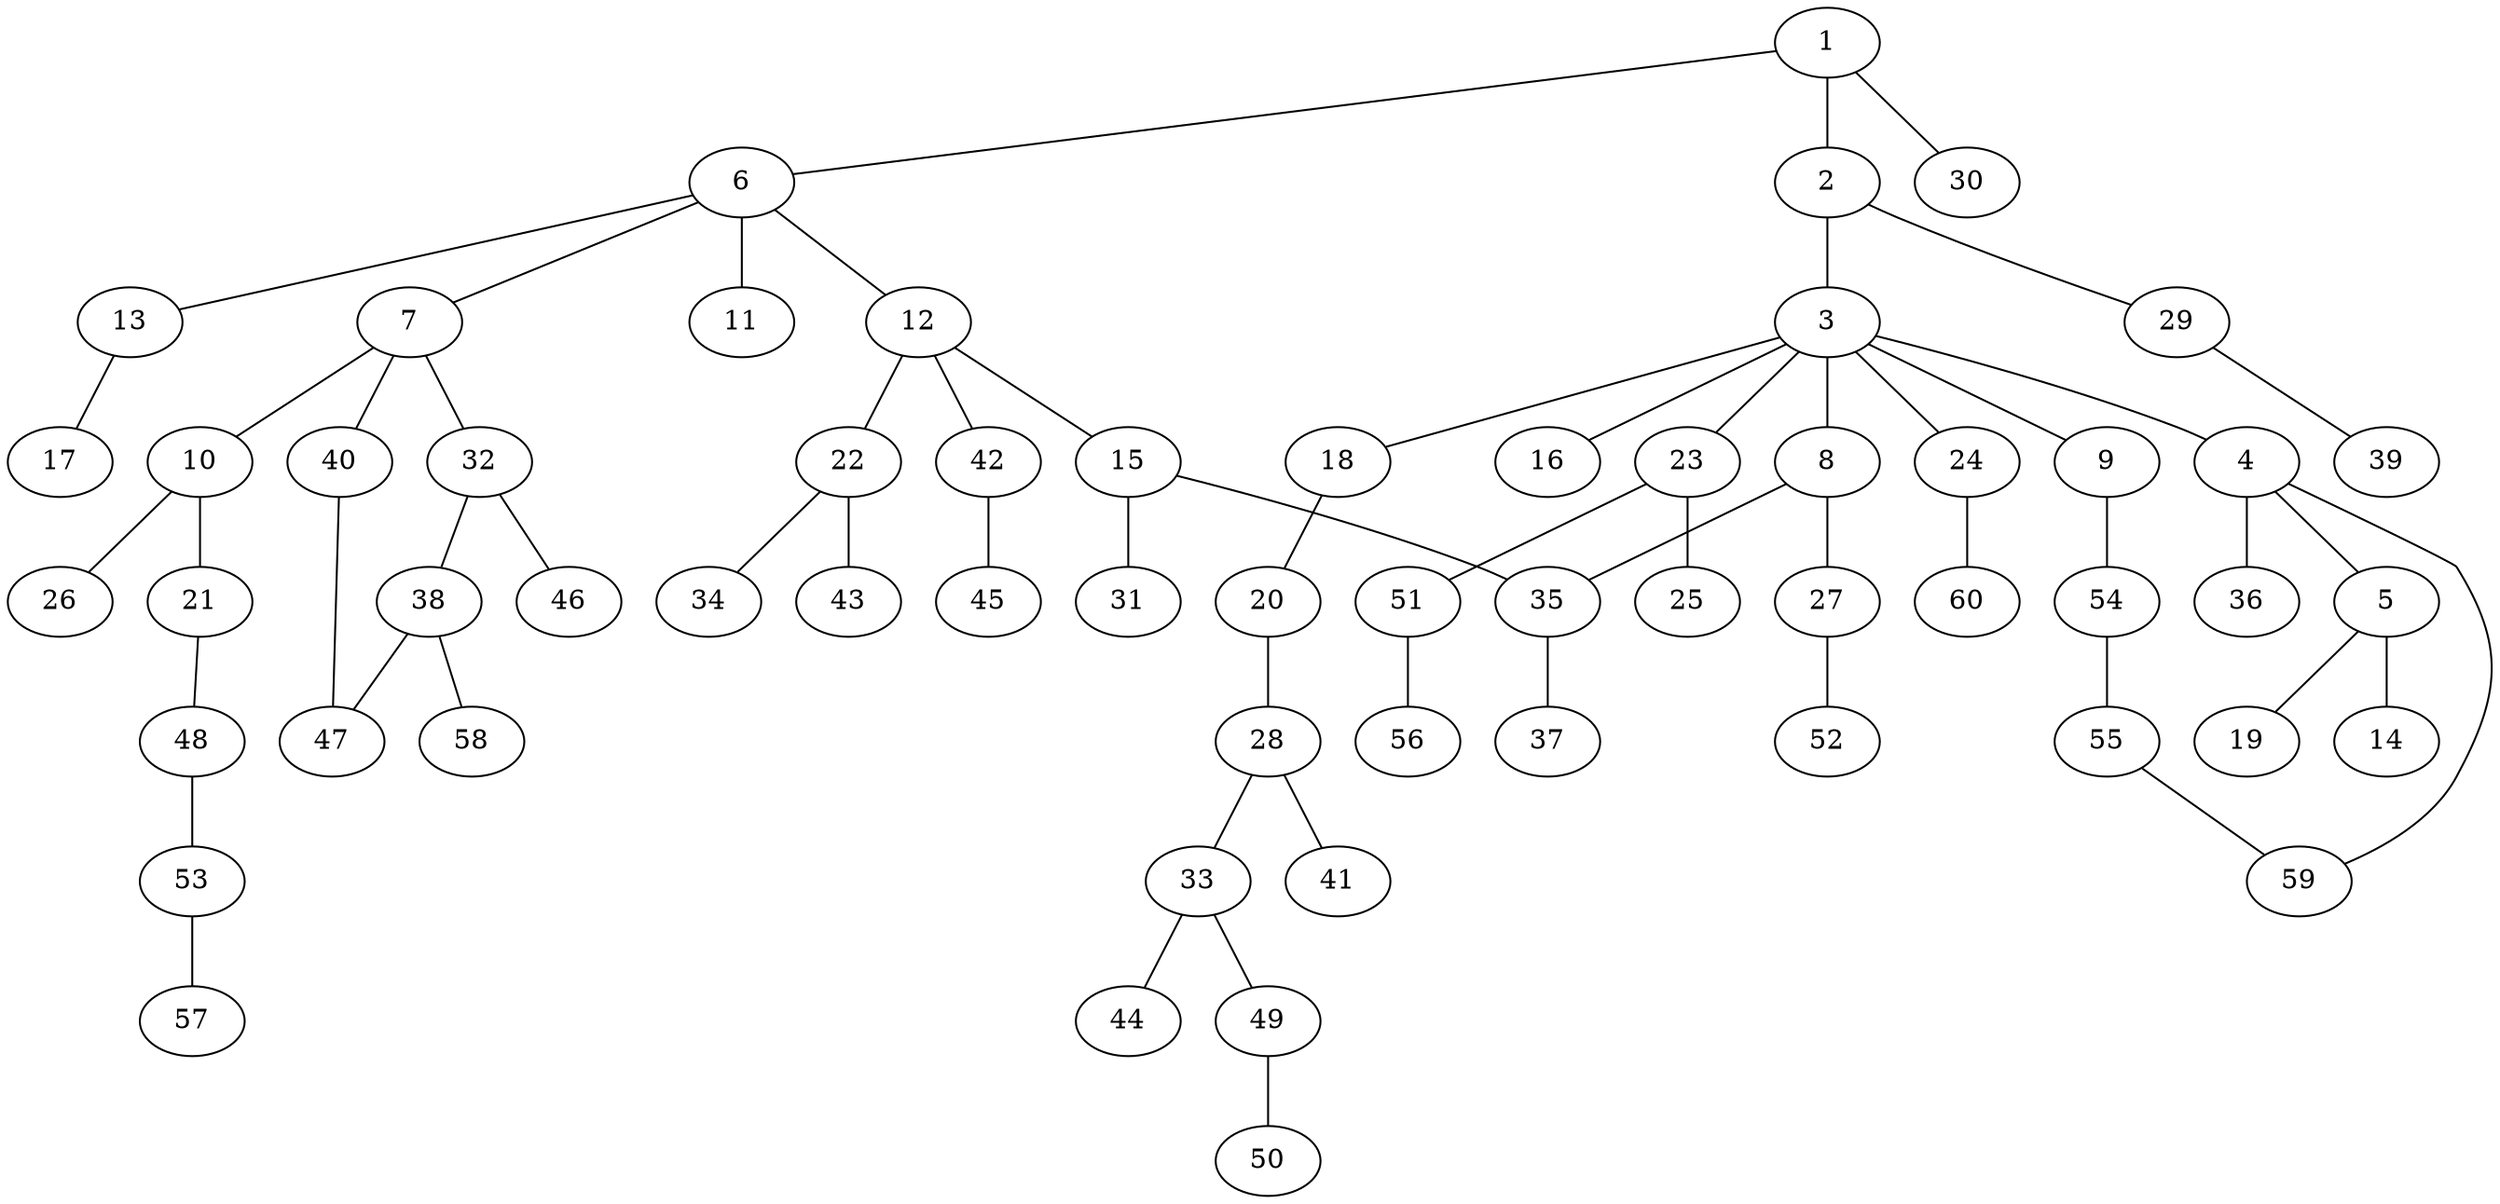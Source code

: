 graph graphname {1--2
1--6
1--30
2--3
2--29
3--4
3--8
3--9
3--16
3--18
3--23
3--24
4--5
4--36
4--59
5--14
5--19
6--7
6--11
6--12
6--13
7--10
7--32
7--40
8--27
8--35
9--54
10--21
10--26
12--15
12--22
12--42
13--17
15--31
15--35
18--20
20--28
21--48
22--34
22--43
23--25
23--51
24--60
27--52
28--33
28--41
29--39
32--38
32--46
33--44
33--49
35--37
38--47
38--58
40--47
42--45
48--53
49--50
51--56
53--57
54--55
55--59
}